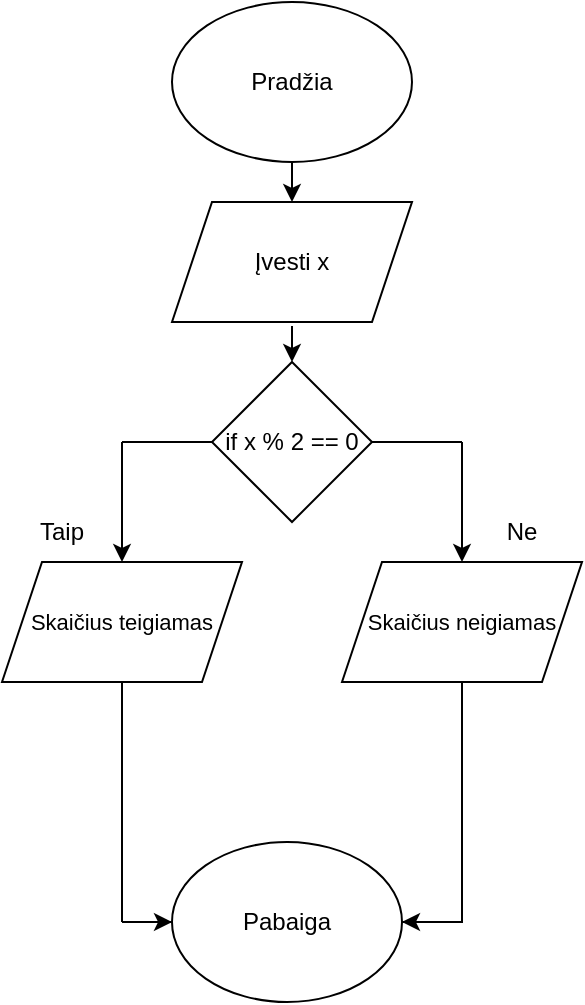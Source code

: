 <mxfile version="24.7.12">
  <diagram name="Page-1" id="uq5bzK1Dd-Nz-gYdT7Lv">
    <mxGraphModel dx="1434" dy="782" grid="1" gridSize="10" guides="1" tooltips="1" connect="1" arrows="1" fold="1" page="1" pageScale="1" pageWidth="850" pageHeight="1100" math="0" shadow="0">
      <root>
        <mxCell id="0" />
        <mxCell id="1" parent="0" />
        <mxCell id="bpTYvVmxK0rcjDVwrKyG-1" value="Pradžia" style="ellipse;whiteSpace=wrap;html=1;" vertex="1" parent="1">
          <mxGeometry x="365" y="80" width="120" height="80" as="geometry" />
        </mxCell>
        <mxCell id="bpTYvVmxK0rcjDVwrKyG-2" value="Įvesti x" style="shape=parallelogram;perimeter=parallelogramPerimeter;whiteSpace=wrap;html=1;fixedSize=1;" vertex="1" parent="1">
          <mxGeometry x="365" y="180" width="120" height="60" as="geometry" />
        </mxCell>
        <mxCell id="bpTYvVmxK0rcjDVwrKyG-3" value="if x % 2 == 0" style="rhombus;whiteSpace=wrap;html=1;" vertex="1" parent="1">
          <mxGeometry x="385" y="260" width="80" height="80" as="geometry" />
        </mxCell>
        <mxCell id="bpTYvVmxK0rcjDVwrKyG-4" value="" style="endArrow=none;html=1;rounded=0;entryX=0;entryY=0.5;entryDx=0;entryDy=0;" edge="1" parent="1" target="bpTYvVmxK0rcjDVwrKyG-3">
          <mxGeometry width="50" height="50" relative="1" as="geometry">
            <mxPoint x="340" y="300" as="sourcePoint" />
            <mxPoint x="460" y="370" as="targetPoint" />
          </mxGeometry>
        </mxCell>
        <mxCell id="bpTYvVmxK0rcjDVwrKyG-5" value="" style="endArrow=none;html=1;rounded=0;exitX=1;exitY=0.5;exitDx=0;exitDy=0;" edge="1" parent="1" source="bpTYvVmxK0rcjDVwrKyG-3">
          <mxGeometry width="50" height="50" relative="1" as="geometry">
            <mxPoint x="410" y="420" as="sourcePoint" />
            <mxPoint x="510" y="300" as="targetPoint" />
          </mxGeometry>
        </mxCell>
        <mxCell id="bpTYvVmxK0rcjDVwrKyG-6" value="" style="endArrow=classic;html=1;rounded=0;" edge="1" parent="1">
          <mxGeometry width="50" height="50" relative="1" as="geometry">
            <mxPoint x="340" y="300" as="sourcePoint" />
            <mxPoint x="340" y="360" as="targetPoint" />
          </mxGeometry>
        </mxCell>
        <mxCell id="bpTYvVmxK0rcjDVwrKyG-7" value="" style="endArrow=classic;html=1;rounded=0;" edge="1" parent="1">
          <mxGeometry width="50" height="50" relative="1" as="geometry">
            <mxPoint x="510" y="300" as="sourcePoint" />
            <mxPoint x="510" y="360" as="targetPoint" />
          </mxGeometry>
        </mxCell>
        <mxCell id="bpTYvVmxK0rcjDVwrKyG-8" value="&lt;font style=&quot;font-size: 11px;&quot;&gt;Skaičius teigiamas&lt;br&gt;&lt;/font&gt;" style="shape=parallelogram;perimeter=parallelogramPerimeter;whiteSpace=wrap;html=1;fixedSize=1;" vertex="1" parent="1">
          <mxGeometry x="280" y="360" width="120" height="60" as="geometry" />
        </mxCell>
        <mxCell id="bpTYvVmxK0rcjDVwrKyG-9" value="&lt;font style=&quot;font-size: 11px;&quot;&gt;Skaičius neigiamas&lt;br&gt;&lt;/font&gt;" style="shape=parallelogram;perimeter=parallelogramPerimeter;whiteSpace=wrap;html=1;fixedSize=1;" vertex="1" parent="1">
          <mxGeometry x="450" y="360" width="120" height="60" as="geometry" />
        </mxCell>
        <mxCell id="bpTYvVmxK0rcjDVwrKyG-10" value="Taip" style="text;html=1;align=center;verticalAlign=middle;whiteSpace=wrap;rounded=0;" vertex="1" parent="1">
          <mxGeometry x="280" y="330" width="60" height="30" as="geometry" />
        </mxCell>
        <mxCell id="bpTYvVmxK0rcjDVwrKyG-11" value="Ne" style="text;html=1;align=center;verticalAlign=middle;whiteSpace=wrap;rounded=0;" vertex="1" parent="1">
          <mxGeometry x="510" y="330" width="60" height="30" as="geometry" />
        </mxCell>
        <mxCell id="bpTYvVmxK0rcjDVwrKyG-12" value="" style="endArrow=none;html=1;rounded=0;exitX=0.5;exitY=1;exitDx=0;exitDy=0;" edge="1" parent="1" source="bpTYvVmxK0rcjDVwrKyG-8">
          <mxGeometry width="50" height="50" relative="1" as="geometry">
            <mxPoint x="410" y="420" as="sourcePoint" />
            <mxPoint x="340" y="470" as="targetPoint" />
          </mxGeometry>
        </mxCell>
        <mxCell id="bpTYvVmxK0rcjDVwrKyG-13" value="" style="endArrow=none;html=1;rounded=0;exitX=0.5;exitY=1;exitDx=0;exitDy=0;" edge="1" parent="1" source="bpTYvVmxK0rcjDVwrKyG-9">
          <mxGeometry width="50" height="50" relative="1" as="geometry">
            <mxPoint x="410" y="420" as="sourcePoint" />
            <mxPoint x="510" y="470" as="targetPoint" />
          </mxGeometry>
        </mxCell>
        <mxCell id="bpTYvVmxK0rcjDVwrKyG-14" value="" style="endArrow=none;html=1;rounded=0;" edge="1" parent="1" source="bpTYvVmxK0rcjDVwrKyG-17">
          <mxGeometry width="50" height="50" relative="1" as="geometry">
            <mxPoint x="340" y="470" as="sourcePoint" />
            <mxPoint x="510" y="470" as="targetPoint" />
            <Array as="points">
              <mxPoint x="340" y="540" />
              <mxPoint x="510" y="540" />
            </Array>
          </mxGeometry>
        </mxCell>
        <mxCell id="bpTYvVmxK0rcjDVwrKyG-16" value="" style="endArrow=classic;html=1;rounded=0;entryX=0;entryY=0.5;entryDx=0;entryDy=0;" edge="1" parent="1" target="bpTYvVmxK0rcjDVwrKyG-17">
          <mxGeometry width="50" height="50" relative="1" as="geometry">
            <mxPoint x="340" y="540" as="sourcePoint" />
            <mxPoint x="360" y="540" as="targetPoint" />
          </mxGeometry>
        </mxCell>
        <mxCell id="bpTYvVmxK0rcjDVwrKyG-18" value="" style="endArrow=classic;html=1;rounded=0;exitX=0.5;exitY=1;exitDx=0;exitDy=0;" edge="1" parent="1" source="bpTYvVmxK0rcjDVwrKyG-1">
          <mxGeometry width="50" height="50" relative="1" as="geometry">
            <mxPoint x="410" y="420" as="sourcePoint" />
            <mxPoint x="425" y="180" as="targetPoint" />
          </mxGeometry>
        </mxCell>
        <mxCell id="bpTYvVmxK0rcjDVwrKyG-19" value="" style="endArrow=classic;html=1;rounded=0;entryX=0.5;entryY=0;entryDx=0;entryDy=0;" edge="1" parent="1" target="bpTYvVmxK0rcjDVwrKyG-3">
          <mxGeometry width="50" height="50" relative="1" as="geometry">
            <mxPoint x="425" y="242" as="sourcePoint" />
            <mxPoint x="460" y="370" as="targetPoint" />
          </mxGeometry>
        </mxCell>
        <mxCell id="bpTYvVmxK0rcjDVwrKyG-20" value="" style="endArrow=classic;html=1;rounded=0;" edge="1" parent="1">
          <mxGeometry width="50" height="50" relative="1" as="geometry">
            <mxPoint x="510" y="540" as="sourcePoint" />
            <mxPoint x="480" y="540" as="targetPoint" />
          </mxGeometry>
        </mxCell>
        <mxCell id="bpTYvVmxK0rcjDVwrKyG-21" value="" style="endArrow=none;html=1;rounded=0;" edge="1" parent="1">
          <mxGeometry width="50" height="50" relative="1" as="geometry">
            <mxPoint x="340" y="470" as="sourcePoint" />
            <mxPoint x="340" y="540" as="targetPoint" />
            <Array as="points" />
          </mxGeometry>
        </mxCell>
        <mxCell id="bpTYvVmxK0rcjDVwrKyG-17" value="Pabaiga" style="ellipse;whiteSpace=wrap;html=1;" vertex="1" parent="1">
          <mxGeometry x="365" y="500" width="115" height="80" as="geometry" />
        </mxCell>
      </root>
    </mxGraphModel>
  </diagram>
</mxfile>

